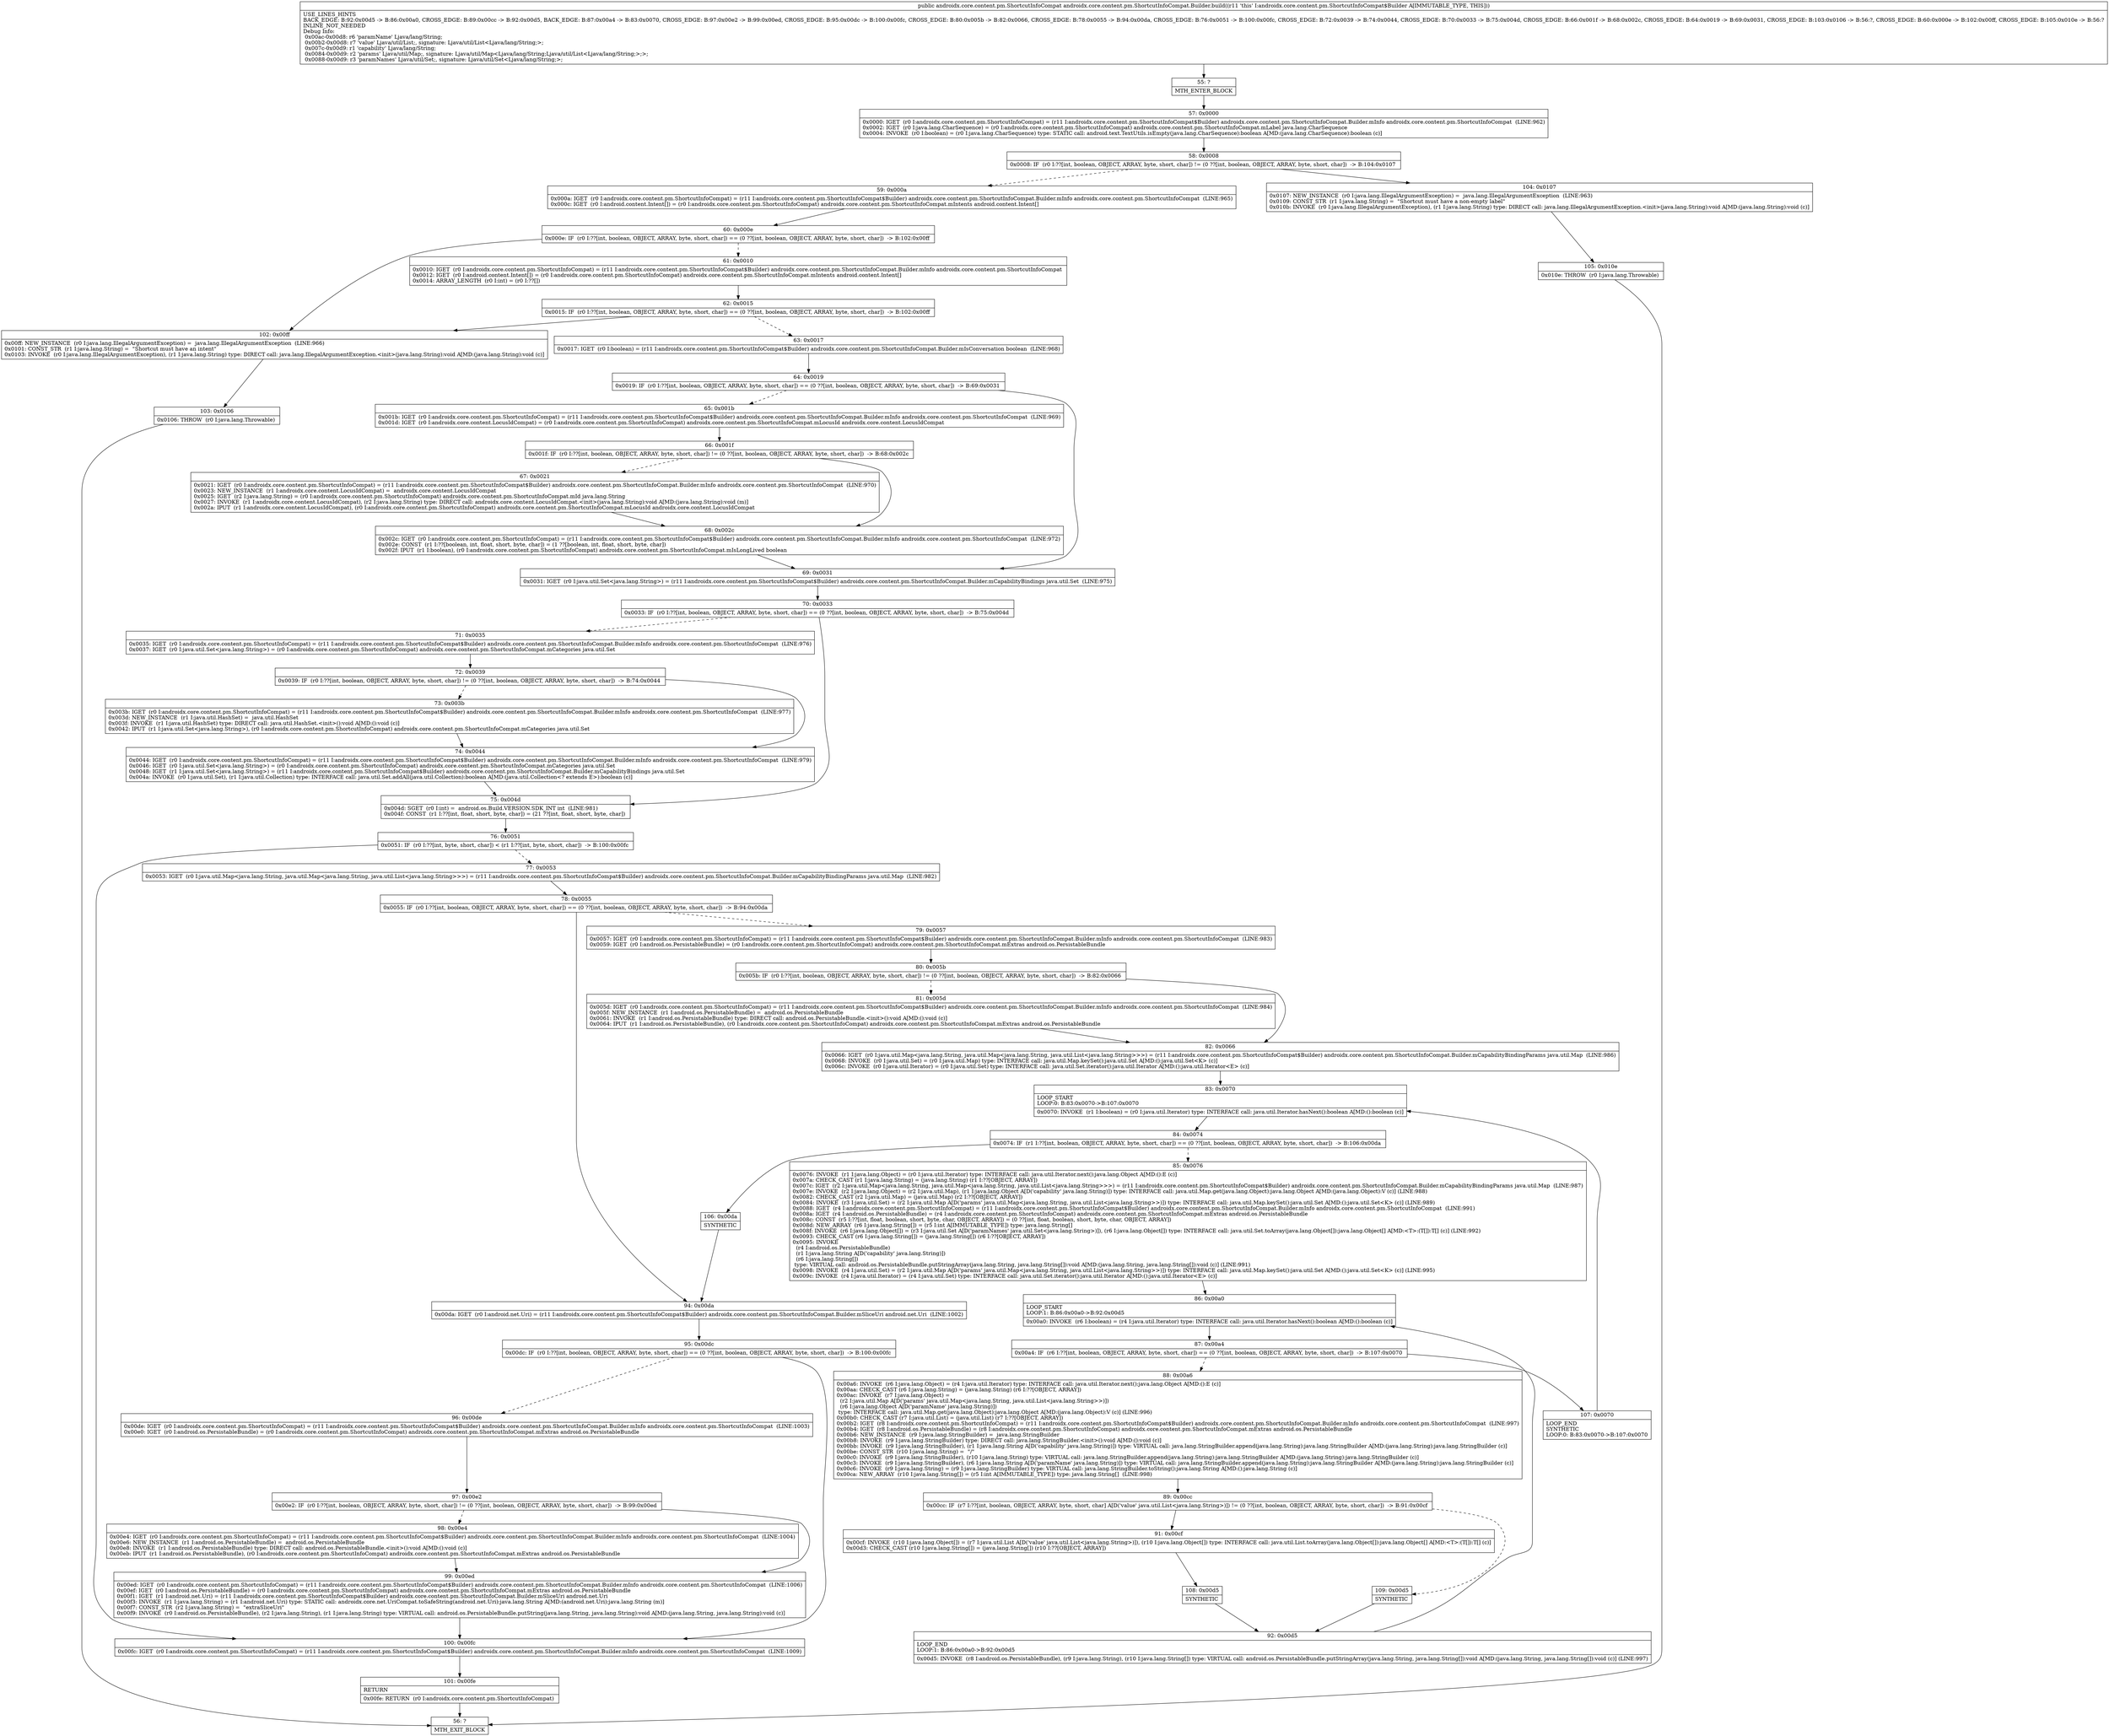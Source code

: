 digraph "CFG forandroidx.core.content.pm.ShortcutInfoCompat.Builder.build()Landroidx\/core\/content\/pm\/ShortcutInfoCompat;" {
Node_55 [shape=record,label="{55\:\ ?|MTH_ENTER_BLOCK\l}"];
Node_57 [shape=record,label="{57\:\ 0x0000|0x0000: IGET  (r0 I:androidx.core.content.pm.ShortcutInfoCompat) = (r11 I:androidx.core.content.pm.ShortcutInfoCompat$Builder) androidx.core.content.pm.ShortcutInfoCompat.Builder.mInfo androidx.core.content.pm.ShortcutInfoCompat  (LINE:962)\l0x0002: IGET  (r0 I:java.lang.CharSequence) = (r0 I:androidx.core.content.pm.ShortcutInfoCompat) androidx.core.content.pm.ShortcutInfoCompat.mLabel java.lang.CharSequence \l0x0004: INVOKE  (r0 I:boolean) = (r0 I:java.lang.CharSequence) type: STATIC call: android.text.TextUtils.isEmpty(java.lang.CharSequence):boolean A[MD:(java.lang.CharSequence):boolean (c)]\l}"];
Node_58 [shape=record,label="{58\:\ 0x0008|0x0008: IF  (r0 I:??[int, boolean, OBJECT, ARRAY, byte, short, char]) != (0 ??[int, boolean, OBJECT, ARRAY, byte, short, char])  \-\> B:104:0x0107 \l}"];
Node_59 [shape=record,label="{59\:\ 0x000a|0x000a: IGET  (r0 I:androidx.core.content.pm.ShortcutInfoCompat) = (r11 I:androidx.core.content.pm.ShortcutInfoCompat$Builder) androidx.core.content.pm.ShortcutInfoCompat.Builder.mInfo androidx.core.content.pm.ShortcutInfoCompat  (LINE:965)\l0x000c: IGET  (r0 I:android.content.Intent[]) = (r0 I:androidx.core.content.pm.ShortcutInfoCompat) androidx.core.content.pm.ShortcutInfoCompat.mIntents android.content.Intent[] \l}"];
Node_60 [shape=record,label="{60\:\ 0x000e|0x000e: IF  (r0 I:??[int, boolean, OBJECT, ARRAY, byte, short, char]) == (0 ??[int, boolean, OBJECT, ARRAY, byte, short, char])  \-\> B:102:0x00ff \l}"];
Node_61 [shape=record,label="{61\:\ 0x0010|0x0010: IGET  (r0 I:androidx.core.content.pm.ShortcutInfoCompat) = (r11 I:androidx.core.content.pm.ShortcutInfoCompat$Builder) androidx.core.content.pm.ShortcutInfoCompat.Builder.mInfo androidx.core.content.pm.ShortcutInfoCompat \l0x0012: IGET  (r0 I:android.content.Intent[]) = (r0 I:androidx.core.content.pm.ShortcutInfoCompat) androidx.core.content.pm.ShortcutInfoCompat.mIntents android.content.Intent[] \l0x0014: ARRAY_LENGTH  (r0 I:int) = (r0 I:??[]) \l}"];
Node_62 [shape=record,label="{62\:\ 0x0015|0x0015: IF  (r0 I:??[int, boolean, OBJECT, ARRAY, byte, short, char]) == (0 ??[int, boolean, OBJECT, ARRAY, byte, short, char])  \-\> B:102:0x00ff \l}"];
Node_63 [shape=record,label="{63\:\ 0x0017|0x0017: IGET  (r0 I:boolean) = (r11 I:androidx.core.content.pm.ShortcutInfoCompat$Builder) androidx.core.content.pm.ShortcutInfoCompat.Builder.mIsConversation boolean  (LINE:968)\l}"];
Node_64 [shape=record,label="{64\:\ 0x0019|0x0019: IF  (r0 I:??[int, boolean, OBJECT, ARRAY, byte, short, char]) == (0 ??[int, boolean, OBJECT, ARRAY, byte, short, char])  \-\> B:69:0x0031 \l}"];
Node_65 [shape=record,label="{65\:\ 0x001b|0x001b: IGET  (r0 I:androidx.core.content.pm.ShortcutInfoCompat) = (r11 I:androidx.core.content.pm.ShortcutInfoCompat$Builder) androidx.core.content.pm.ShortcutInfoCompat.Builder.mInfo androidx.core.content.pm.ShortcutInfoCompat  (LINE:969)\l0x001d: IGET  (r0 I:androidx.core.content.LocusIdCompat) = (r0 I:androidx.core.content.pm.ShortcutInfoCompat) androidx.core.content.pm.ShortcutInfoCompat.mLocusId androidx.core.content.LocusIdCompat \l}"];
Node_66 [shape=record,label="{66\:\ 0x001f|0x001f: IF  (r0 I:??[int, boolean, OBJECT, ARRAY, byte, short, char]) != (0 ??[int, boolean, OBJECT, ARRAY, byte, short, char])  \-\> B:68:0x002c \l}"];
Node_67 [shape=record,label="{67\:\ 0x0021|0x0021: IGET  (r0 I:androidx.core.content.pm.ShortcutInfoCompat) = (r11 I:androidx.core.content.pm.ShortcutInfoCompat$Builder) androidx.core.content.pm.ShortcutInfoCompat.Builder.mInfo androidx.core.content.pm.ShortcutInfoCompat  (LINE:970)\l0x0023: NEW_INSTANCE  (r1 I:androidx.core.content.LocusIdCompat) =  androidx.core.content.LocusIdCompat \l0x0025: IGET  (r2 I:java.lang.String) = (r0 I:androidx.core.content.pm.ShortcutInfoCompat) androidx.core.content.pm.ShortcutInfoCompat.mId java.lang.String \l0x0027: INVOKE  (r1 I:androidx.core.content.LocusIdCompat), (r2 I:java.lang.String) type: DIRECT call: androidx.core.content.LocusIdCompat.\<init\>(java.lang.String):void A[MD:(java.lang.String):void (m)]\l0x002a: IPUT  (r1 I:androidx.core.content.LocusIdCompat), (r0 I:androidx.core.content.pm.ShortcutInfoCompat) androidx.core.content.pm.ShortcutInfoCompat.mLocusId androidx.core.content.LocusIdCompat \l}"];
Node_68 [shape=record,label="{68\:\ 0x002c|0x002c: IGET  (r0 I:androidx.core.content.pm.ShortcutInfoCompat) = (r11 I:androidx.core.content.pm.ShortcutInfoCompat$Builder) androidx.core.content.pm.ShortcutInfoCompat.Builder.mInfo androidx.core.content.pm.ShortcutInfoCompat  (LINE:972)\l0x002e: CONST  (r1 I:??[boolean, int, float, short, byte, char]) = (1 ??[boolean, int, float, short, byte, char]) \l0x002f: IPUT  (r1 I:boolean), (r0 I:androidx.core.content.pm.ShortcutInfoCompat) androidx.core.content.pm.ShortcutInfoCompat.mIsLongLived boolean \l}"];
Node_69 [shape=record,label="{69\:\ 0x0031|0x0031: IGET  (r0 I:java.util.Set\<java.lang.String\>) = (r11 I:androidx.core.content.pm.ShortcutInfoCompat$Builder) androidx.core.content.pm.ShortcutInfoCompat.Builder.mCapabilityBindings java.util.Set  (LINE:975)\l}"];
Node_70 [shape=record,label="{70\:\ 0x0033|0x0033: IF  (r0 I:??[int, boolean, OBJECT, ARRAY, byte, short, char]) == (0 ??[int, boolean, OBJECT, ARRAY, byte, short, char])  \-\> B:75:0x004d \l}"];
Node_71 [shape=record,label="{71\:\ 0x0035|0x0035: IGET  (r0 I:androidx.core.content.pm.ShortcutInfoCompat) = (r11 I:androidx.core.content.pm.ShortcutInfoCompat$Builder) androidx.core.content.pm.ShortcutInfoCompat.Builder.mInfo androidx.core.content.pm.ShortcutInfoCompat  (LINE:976)\l0x0037: IGET  (r0 I:java.util.Set\<java.lang.String\>) = (r0 I:androidx.core.content.pm.ShortcutInfoCompat) androidx.core.content.pm.ShortcutInfoCompat.mCategories java.util.Set \l}"];
Node_72 [shape=record,label="{72\:\ 0x0039|0x0039: IF  (r0 I:??[int, boolean, OBJECT, ARRAY, byte, short, char]) != (0 ??[int, boolean, OBJECT, ARRAY, byte, short, char])  \-\> B:74:0x0044 \l}"];
Node_73 [shape=record,label="{73\:\ 0x003b|0x003b: IGET  (r0 I:androidx.core.content.pm.ShortcutInfoCompat) = (r11 I:androidx.core.content.pm.ShortcutInfoCompat$Builder) androidx.core.content.pm.ShortcutInfoCompat.Builder.mInfo androidx.core.content.pm.ShortcutInfoCompat  (LINE:977)\l0x003d: NEW_INSTANCE  (r1 I:java.util.HashSet) =  java.util.HashSet \l0x003f: INVOKE  (r1 I:java.util.HashSet) type: DIRECT call: java.util.HashSet.\<init\>():void A[MD:():void (c)]\l0x0042: IPUT  (r1 I:java.util.Set\<java.lang.String\>), (r0 I:androidx.core.content.pm.ShortcutInfoCompat) androidx.core.content.pm.ShortcutInfoCompat.mCategories java.util.Set \l}"];
Node_74 [shape=record,label="{74\:\ 0x0044|0x0044: IGET  (r0 I:androidx.core.content.pm.ShortcutInfoCompat) = (r11 I:androidx.core.content.pm.ShortcutInfoCompat$Builder) androidx.core.content.pm.ShortcutInfoCompat.Builder.mInfo androidx.core.content.pm.ShortcutInfoCompat  (LINE:979)\l0x0046: IGET  (r0 I:java.util.Set\<java.lang.String\>) = (r0 I:androidx.core.content.pm.ShortcutInfoCompat) androidx.core.content.pm.ShortcutInfoCompat.mCategories java.util.Set \l0x0048: IGET  (r1 I:java.util.Set\<java.lang.String\>) = (r11 I:androidx.core.content.pm.ShortcutInfoCompat$Builder) androidx.core.content.pm.ShortcutInfoCompat.Builder.mCapabilityBindings java.util.Set \l0x004a: INVOKE  (r0 I:java.util.Set), (r1 I:java.util.Collection) type: INTERFACE call: java.util.Set.addAll(java.util.Collection):boolean A[MD:(java.util.Collection\<? extends E\>):boolean (c)]\l}"];
Node_75 [shape=record,label="{75\:\ 0x004d|0x004d: SGET  (r0 I:int) =  android.os.Build.VERSION.SDK_INT int  (LINE:981)\l0x004f: CONST  (r1 I:??[int, float, short, byte, char]) = (21 ??[int, float, short, byte, char]) \l}"];
Node_76 [shape=record,label="{76\:\ 0x0051|0x0051: IF  (r0 I:??[int, byte, short, char]) \< (r1 I:??[int, byte, short, char])  \-\> B:100:0x00fc \l}"];
Node_77 [shape=record,label="{77\:\ 0x0053|0x0053: IGET  (r0 I:java.util.Map\<java.lang.String, java.util.Map\<java.lang.String, java.util.List\<java.lang.String\>\>\>) = (r11 I:androidx.core.content.pm.ShortcutInfoCompat$Builder) androidx.core.content.pm.ShortcutInfoCompat.Builder.mCapabilityBindingParams java.util.Map  (LINE:982)\l}"];
Node_78 [shape=record,label="{78\:\ 0x0055|0x0055: IF  (r0 I:??[int, boolean, OBJECT, ARRAY, byte, short, char]) == (0 ??[int, boolean, OBJECT, ARRAY, byte, short, char])  \-\> B:94:0x00da \l}"];
Node_79 [shape=record,label="{79\:\ 0x0057|0x0057: IGET  (r0 I:androidx.core.content.pm.ShortcutInfoCompat) = (r11 I:androidx.core.content.pm.ShortcutInfoCompat$Builder) androidx.core.content.pm.ShortcutInfoCompat.Builder.mInfo androidx.core.content.pm.ShortcutInfoCompat  (LINE:983)\l0x0059: IGET  (r0 I:android.os.PersistableBundle) = (r0 I:androidx.core.content.pm.ShortcutInfoCompat) androidx.core.content.pm.ShortcutInfoCompat.mExtras android.os.PersistableBundle \l}"];
Node_80 [shape=record,label="{80\:\ 0x005b|0x005b: IF  (r0 I:??[int, boolean, OBJECT, ARRAY, byte, short, char]) != (0 ??[int, boolean, OBJECT, ARRAY, byte, short, char])  \-\> B:82:0x0066 \l}"];
Node_81 [shape=record,label="{81\:\ 0x005d|0x005d: IGET  (r0 I:androidx.core.content.pm.ShortcutInfoCompat) = (r11 I:androidx.core.content.pm.ShortcutInfoCompat$Builder) androidx.core.content.pm.ShortcutInfoCompat.Builder.mInfo androidx.core.content.pm.ShortcutInfoCompat  (LINE:984)\l0x005f: NEW_INSTANCE  (r1 I:android.os.PersistableBundle) =  android.os.PersistableBundle \l0x0061: INVOKE  (r1 I:android.os.PersistableBundle) type: DIRECT call: android.os.PersistableBundle.\<init\>():void A[MD:():void (c)]\l0x0064: IPUT  (r1 I:android.os.PersistableBundle), (r0 I:androidx.core.content.pm.ShortcutInfoCompat) androidx.core.content.pm.ShortcutInfoCompat.mExtras android.os.PersistableBundle \l}"];
Node_82 [shape=record,label="{82\:\ 0x0066|0x0066: IGET  (r0 I:java.util.Map\<java.lang.String, java.util.Map\<java.lang.String, java.util.List\<java.lang.String\>\>\>) = (r11 I:androidx.core.content.pm.ShortcutInfoCompat$Builder) androidx.core.content.pm.ShortcutInfoCompat.Builder.mCapabilityBindingParams java.util.Map  (LINE:986)\l0x0068: INVOKE  (r0 I:java.util.Set) = (r0 I:java.util.Map) type: INTERFACE call: java.util.Map.keySet():java.util.Set A[MD:():java.util.Set\<K\> (c)]\l0x006c: INVOKE  (r0 I:java.util.Iterator) = (r0 I:java.util.Set) type: INTERFACE call: java.util.Set.iterator():java.util.Iterator A[MD:():java.util.Iterator\<E\> (c)]\l}"];
Node_83 [shape=record,label="{83\:\ 0x0070|LOOP_START\lLOOP:0: B:83:0x0070\-\>B:107:0x0070\l|0x0070: INVOKE  (r1 I:boolean) = (r0 I:java.util.Iterator) type: INTERFACE call: java.util.Iterator.hasNext():boolean A[MD:():boolean (c)]\l}"];
Node_84 [shape=record,label="{84\:\ 0x0074|0x0074: IF  (r1 I:??[int, boolean, OBJECT, ARRAY, byte, short, char]) == (0 ??[int, boolean, OBJECT, ARRAY, byte, short, char])  \-\> B:106:0x00da \l}"];
Node_85 [shape=record,label="{85\:\ 0x0076|0x0076: INVOKE  (r1 I:java.lang.Object) = (r0 I:java.util.Iterator) type: INTERFACE call: java.util.Iterator.next():java.lang.Object A[MD:():E (c)]\l0x007a: CHECK_CAST (r1 I:java.lang.String) = (java.lang.String) (r1 I:??[OBJECT, ARRAY]) \l0x007c: IGET  (r2 I:java.util.Map\<java.lang.String, java.util.Map\<java.lang.String, java.util.List\<java.lang.String\>\>\>) = (r11 I:androidx.core.content.pm.ShortcutInfoCompat$Builder) androidx.core.content.pm.ShortcutInfoCompat.Builder.mCapabilityBindingParams java.util.Map  (LINE:987)\l0x007e: INVOKE  (r2 I:java.lang.Object) = (r2 I:java.util.Map), (r1 I:java.lang.Object A[D('capability' java.lang.String)]) type: INTERFACE call: java.util.Map.get(java.lang.Object):java.lang.Object A[MD:(java.lang.Object):V (c)] (LINE:988)\l0x0082: CHECK_CAST (r2 I:java.util.Map) = (java.util.Map) (r2 I:??[OBJECT, ARRAY]) \l0x0084: INVOKE  (r3 I:java.util.Set) = (r2 I:java.util.Map A[D('params' java.util.Map\<java.lang.String, java.util.List\<java.lang.String\>\>)]) type: INTERFACE call: java.util.Map.keySet():java.util.Set A[MD:():java.util.Set\<K\> (c)] (LINE:989)\l0x0088: IGET  (r4 I:androidx.core.content.pm.ShortcutInfoCompat) = (r11 I:androidx.core.content.pm.ShortcutInfoCompat$Builder) androidx.core.content.pm.ShortcutInfoCompat.Builder.mInfo androidx.core.content.pm.ShortcutInfoCompat  (LINE:991)\l0x008a: IGET  (r4 I:android.os.PersistableBundle) = (r4 I:androidx.core.content.pm.ShortcutInfoCompat) androidx.core.content.pm.ShortcutInfoCompat.mExtras android.os.PersistableBundle \l0x008c: CONST  (r5 I:??[int, float, boolean, short, byte, char, OBJECT, ARRAY]) = (0 ??[int, float, boolean, short, byte, char, OBJECT, ARRAY]) \l0x008d: NEW_ARRAY  (r6 I:java.lang.String[]) = (r5 I:int A[IMMUTABLE_TYPE]) type: java.lang.String[] \l0x008f: INVOKE  (r6 I:java.lang.Object[]) = (r3 I:java.util.Set A[D('paramNames' java.util.Set\<java.lang.String\>)]), (r6 I:java.lang.Object[]) type: INTERFACE call: java.util.Set.toArray(java.lang.Object[]):java.lang.Object[] A[MD:\<T\>:(T[]):T[] (c)] (LINE:992)\l0x0093: CHECK_CAST (r6 I:java.lang.String[]) = (java.lang.String[]) (r6 I:??[OBJECT, ARRAY]) \l0x0095: INVOKE  \l  (r4 I:android.os.PersistableBundle)\l  (r1 I:java.lang.String A[D('capability' java.lang.String)])\l  (r6 I:java.lang.String[])\l type: VIRTUAL call: android.os.PersistableBundle.putStringArray(java.lang.String, java.lang.String[]):void A[MD:(java.lang.String, java.lang.String[]):void (c)] (LINE:991)\l0x0098: INVOKE  (r4 I:java.util.Set) = (r2 I:java.util.Map A[D('params' java.util.Map\<java.lang.String, java.util.List\<java.lang.String\>\>)]) type: INTERFACE call: java.util.Map.keySet():java.util.Set A[MD:():java.util.Set\<K\> (c)] (LINE:995)\l0x009c: INVOKE  (r4 I:java.util.Iterator) = (r4 I:java.util.Set) type: INTERFACE call: java.util.Set.iterator():java.util.Iterator A[MD:():java.util.Iterator\<E\> (c)]\l}"];
Node_86 [shape=record,label="{86\:\ 0x00a0|LOOP_START\lLOOP:1: B:86:0x00a0\-\>B:92:0x00d5\l|0x00a0: INVOKE  (r6 I:boolean) = (r4 I:java.util.Iterator) type: INTERFACE call: java.util.Iterator.hasNext():boolean A[MD:():boolean (c)]\l}"];
Node_87 [shape=record,label="{87\:\ 0x00a4|0x00a4: IF  (r6 I:??[int, boolean, OBJECT, ARRAY, byte, short, char]) == (0 ??[int, boolean, OBJECT, ARRAY, byte, short, char])  \-\> B:107:0x0070 \l}"];
Node_88 [shape=record,label="{88\:\ 0x00a6|0x00a6: INVOKE  (r6 I:java.lang.Object) = (r4 I:java.util.Iterator) type: INTERFACE call: java.util.Iterator.next():java.lang.Object A[MD:():E (c)]\l0x00aa: CHECK_CAST (r6 I:java.lang.String) = (java.lang.String) (r6 I:??[OBJECT, ARRAY]) \l0x00ac: INVOKE  (r7 I:java.lang.Object) = \l  (r2 I:java.util.Map A[D('params' java.util.Map\<java.lang.String, java.util.List\<java.lang.String\>\>)])\l  (r6 I:java.lang.Object A[D('paramName' java.lang.String)])\l type: INTERFACE call: java.util.Map.get(java.lang.Object):java.lang.Object A[MD:(java.lang.Object):V (c)] (LINE:996)\l0x00b0: CHECK_CAST (r7 I:java.util.List) = (java.util.List) (r7 I:??[OBJECT, ARRAY]) \l0x00b2: IGET  (r8 I:androidx.core.content.pm.ShortcutInfoCompat) = (r11 I:androidx.core.content.pm.ShortcutInfoCompat$Builder) androidx.core.content.pm.ShortcutInfoCompat.Builder.mInfo androidx.core.content.pm.ShortcutInfoCompat  (LINE:997)\l0x00b4: IGET  (r8 I:android.os.PersistableBundle) = (r8 I:androidx.core.content.pm.ShortcutInfoCompat) androidx.core.content.pm.ShortcutInfoCompat.mExtras android.os.PersistableBundle \l0x00b6: NEW_INSTANCE  (r9 I:java.lang.StringBuilder) =  java.lang.StringBuilder \l0x00b8: INVOKE  (r9 I:java.lang.StringBuilder) type: DIRECT call: java.lang.StringBuilder.\<init\>():void A[MD:():void (c)]\l0x00bb: INVOKE  (r9 I:java.lang.StringBuilder), (r1 I:java.lang.String A[D('capability' java.lang.String)]) type: VIRTUAL call: java.lang.StringBuilder.append(java.lang.String):java.lang.StringBuilder A[MD:(java.lang.String):java.lang.StringBuilder (c)]\l0x00be: CONST_STR  (r10 I:java.lang.String) =  \"\/\" \l0x00c0: INVOKE  (r9 I:java.lang.StringBuilder), (r10 I:java.lang.String) type: VIRTUAL call: java.lang.StringBuilder.append(java.lang.String):java.lang.StringBuilder A[MD:(java.lang.String):java.lang.StringBuilder (c)]\l0x00c3: INVOKE  (r9 I:java.lang.StringBuilder), (r6 I:java.lang.String A[D('paramName' java.lang.String)]) type: VIRTUAL call: java.lang.StringBuilder.append(java.lang.String):java.lang.StringBuilder A[MD:(java.lang.String):java.lang.StringBuilder (c)]\l0x00c6: INVOKE  (r9 I:java.lang.String) = (r9 I:java.lang.StringBuilder) type: VIRTUAL call: java.lang.StringBuilder.toString():java.lang.String A[MD:():java.lang.String (c)]\l0x00ca: NEW_ARRAY  (r10 I:java.lang.String[]) = (r5 I:int A[IMMUTABLE_TYPE]) type: java.lang.String[]  (LINE:998)\l}"];
Node_89 [shape=record,label="{89\:\ 0x00cc|0x00cc: IF  (r7 I:??[int, boolean, OBJECT, ARRAY, byte, short, char] A[D('value' java.util.List\<java.lang.String\>)]) != (0 ??[int, boolean, OBJECT, ARRAY, byte, short, char])  \-\> B:91:0x00cf \l}"];
Node_91 [shape=record,label="{91\:\ 0x00cf|0x00cf: INVOKE  (r10 I:java.lang.Object[]) = (r7 I:java.util.List A[D('value' java.util.List\<java.lang.String\>)]), (r10 I:java.lang.Object[]) type: INTERFACE call: java.util.List.toArray(java.lang.Object[]):java.lang.Object[] A[MD:\<T\>:(T[]):T[] (c)]\l0x00d3: CHECK_CAST (r10 I:java.lang.String[]) = (java.lang.String[]) (r10 I:??[OBJECT, ARRAY]) \l}"];
Node_108 [shape=record,label="{108\:\ 0x00d5|SYNTHETIC\l}"];
Node_92 [shape=record,label="{92\:\ 0x00d5|LOOP_END\lLOOP:1: B:86:0x00a0\-\>B:92:0x00d5\l|0x00d5: INVOKE  (r8 I:android.os.PersistableBundle), (r9 I:java.lang.String), (r10 I:java.lang.String[]) type: VIRTUAL call: android.os.PersistableBundle.putStringArray(java.lang.String, java.lang.String[]):void A[MD:(java.lang.String, java.lang.String[]):void (c)] (LINE:997)\l}"];
Node_109 [shape=record,label="{109\:\ 0x00d5|SYNTHETIC\l}"];
Node_107 [shape=record,label="{107\:\ 0x0070|LOOP_END\lSYNTHETIC\lLOOP:0: B:83:0x0070\-\>B:107:0x0070\l}"];
Node_106 [shape=record,label="{106\:\ 0x00da|SYNTHETIC\l}"];
Node_94 [shape=record,label="{94\:\ 0x00da|0x00da: IGET  (r0 I:android.net.Uri) = (r11 I:androidx.core.content.pm.ShortcutInfoCompat$Builder) androidx.core.content.pm.ShortcutInfoCompat.Builder.mSliceUri android.net.Uri  (LINE:1002)\l}"];
Node_95 [shape=record,label="{95\:\ 0x00dc|0x00dc: IF  (r0 I:??[int, boolean, OBJECT, ARRAY, byte, short, char]) == (0 ??[int, boolean, OBJECT, ARRAY, byte, short, char])  \-\> B:100:0x00fc \l}"];
Node_96 [shape=record,label="{96\:\ 0x00de|0x00de: IGET  (r0 I:androidx.core.content.pm.ShortcutInfoCompat) = (r11 I:androidx.core.content.pm.ShortcutInfoCompat$Builder) androidx.core.content.pm.ShortcutInfoCompat.Builder.mInfo androidx.core.content.pm.ShortcutInfoCompat  (LINE:1003)\l0x00e0: IGET  (r0 I:android.os.PersistableBundle) = (r0 I:androidx.core.content.pm.ShortcutInfoCompat) androidx.core.content.pm.ShortcutInfoCompat.mExtras android.os.PersistableBundle \l}"];
Node_97 [shape=record,label="{97\:\ 0x00e2|0x00e2: IF  (r0 I:??[int, boolean, OBJECT, ARRAY, byte, short, char]) != (0 ??[int, boolean, OBJECT, ARRAY, byte, short, char])  \-\> B:99:0x00ed \l}"];
Node_98 [shape=record,label="{98\:\ 0x00e4|0x00e4: IGET  (r0 I:androidx.core.content.pm.ShortcutInfoCompat) = (r11 I:androidx.core.content.pm.ShortcutInfoCompat$Builder) androidx.core.content.pm.ShortcutInfoCompat.Builder.mInfo androidx.core.content.pm.ShortcutInfoCompat  (LINE:1004)\l0x00e6: NEW_INSTANCE  (r1 I:android.os.PersistableBundle) =  android.os.PersistableBundle \l0x00e8: INVOKE  (r1 I:android.os.PersistableBundle) type: DIRECT call: android.os.PersistableBundle.\<init\>():void A[MD:():void (c)]\l0x00eb: IPUT  (r1 I:android.os.PersistableBundle), (r0 I:androidx.core.content.pm.ShortcutInfoCompat) androidx.core.content.pm.ShortcutInfoCompat.mExtras android.os.PersistableBundle \l}"];
Node_99 [shape=record,label="{99\:\ 0x00ed|0x00ed: IGET  (r0 I:androidx.core.content.pm.ShortcutInfoCompat) = (r11 I:androidx.core.content.pm.ShortcutInfoCompat$Builder) androidx.core.content.pm.ShortcutInfoCompat.Builder.mInfo androidx.core.content.pm.ShortcutInfoCompat  (LINE:1006)\l0x00ef: IGET  (r0 I:android.os.PersistableBundle) = (r0 I:androidx.core.content.pm.ShortcutInfoCompat) androidx.core.content.pm.ShortcutInfoCompat.mExtras android.os.PersistableBundle \l0x00f1: IGET  (r1 I:android.net.Uri) = (r11 I:androidx.core.content.pm.ShortcutInfoCompat$Builder) androidx.core.content.pm.ShortcutInfoCompat.Builder.mSliceUri android.net.Uri \l0x00f3: INVOKE  (r1 I:java.lang.String) = (r1 I:android.net.Uri) type: STATIC call: androidx.core.net.UriCompat.toSafeString(android.net.Uri):java.lang.String A[MD:(android.net.Uri):java.lang.String (m)]\l0x00f7: CONST_STR  (r2 I:java.lang.String) =  \"extraSliceUri\" \l0x00f9: INVOKE  (r0 I:android.os.PersistableBundle), (r2 I:java.lang.String), (r1 I:java.lang.String) type: VIRTUAL call: android.os.PersistableBundle.putString(java.lang.String, java.lang.String):void A[MD:(java.lang.String, java.lang.String):void (c)]\l}"];
Node_100 [shape=record,label="{100\:\ 0x00fc|0x00fc: IGET  (r0 I:androidx.core.content.pm.ShortcutInfoCompat) = (r11 I:androidx.core.content.pm.ShortcutInfoCompat$Builder) androidx.core.content.pm.ShortcutInfoCompat.Builder.mInfo androidx.core.content.pm.ShortcutInfoCompat  (LINE:1009)\l}"];
Node_101 [shape=record,label="{101\:\ 0x00fe|RETURN\l|0x00fe: RETURN  (r0 I:androidx.core.content.pm.ShortcutInfoCompat) \l}"];
Node_56 [shape=record,label="{56\:\ ?|MTH_EXIT_BLOCK\l}"];
Node_102 [shape=record,label="{102\:\ 0x00ff|0x00ff: NEW_INSTANCE  (r0 I:java.lang.IllegalArgumentException) =  java.lang.IllegalArgumentException  (LINE:966)\l0x0101: CONST_STR  (r1 I:java.lang.String) =  \"Shortcut must have an intent\" \l0x0103: INVOKE  (r0 I:java.lang.IllegalArgumentException), (r1 I:java.lang.String) type: DIRECT call: java.lang.IllegalArgumentException.\<init\>(java.lang.String):void A[MD:(java.lang.String):void (c)]\l}"];
Node_103 [shape=record,label="{103\:\ 0x0106|0x0106: THROW  (r0 I:java.lang.Throwable) \l}"];
Node_104 [shape=record,label="{104\:\ 0x0107|0x0107: NEW_INSTANCE  (r0 I:java.lang.IllegalArgumentException) =  java.lang.IllegalArgumentException  (LINE:963)\l0x0109: CONST_STR  (r1 I:java.lang.String) =  \"Shortcut must have a non\-empty label\" \l0x010b: INVOKE  (r0 I:java.lang.IllegalArgumentException), (r1 I:java.lang.String) type: DIRECT call: java.lang.IllegalArgumentException.\<init\>(java.lang.String):void A[MD:(java.lang.String):void (c)]\l}"];
Node_105 [shape=record,label="{105\:\ 0x010e|0x010e: THROW  (r0 I:java.lang.Throwable) \l}"];
MethodNode[shape=record,label="{public androidx.core.content.pm.ShortcutInfoCompat androidx.core.content.pm.ShortcutInfoCompat.Builder.build((r11 'this' I:androidx.core.content.pm.ShortcutInfoCompat$Builder A[IMMUTABLE_TYPE, THIS]))  | USE_LINES_HINTS\lBACK_EDGE: B:92:0x00d5 \-\> B:86:0x00a0, CROSS_EDGE: B:89:0x00cc \-\> B:92:0x00d5, BACK_EDGE: B:87:0x00a4 \-\> B:83:0x0070, CROSS_EDGE: B:97:0x00e2 \-\> B:99:0x00ed, CROSS_EDGE: B:95:0x00dc \-\> B:100:0x00fc, CROSS_EDGE: B:80:0x005b \-\> B:82:0x0066, CROSS_EDGE: B:78:0x0055 \-\> B:94:0x00da, CROSS_EDGE: B:76:0x0051 \-\> B:100:0x00fc, CROSS_EDGE: B:72:0x0039 \-\> B:74:0x0044, CROSS_EDGE: B:70:0x0033 \-\> B:75:0x004d, CROSS_EDGE: B:66:0x001f \-\> B:68:0x002c, CROSS_EDGE: B:64:0x0019 \-\> B:69:0x0031, CROSS_EDGE: B:103:0x0106 \-\> B:56:?, CROSS_EDGE: B:60:0x000e \-\> B:102:0x00ff, CROSS_EDGE: B:105:0x010e \-\> B:56:?\lINLINE_NOT_NEEDED\lDebug Info:\l  0x00ac\-0x00d8: r6 'paramName' Ljava\/lang\/String;\l  0x00b2\-0x00d8: r7 'value' Ljava\/util\/List;, signature: Ljava\/util\/List\<Ljava\/lang\/String;\>;\l  0x007c\-0x00d9: r1 'capability' Ljava\/lang\/String;\l  0x0084\-0x00d9: r2 'params' Ljava\/util\/Map;, signature: Ljava\/util\/Map\<Ljava\/lang\/String;Ljava\/util\/List\<Ljava\/lang\/String;\>;\>;\l  0x0088\-0x00d9: r3 'paramNames' Ljava\/util\/Set;, signature: Ljava\/util\/Set\<Ljava\/lang\/String;\>;\l}"];
MethodNode -> Node_55;Node_55 -> Node_57;
Node_57 -> Node_58;
Node_58 -> Node_59[style=dashed];
Node_58 -> Node_104;
Node_59 -> Node_60;
Node_60 -> Node_61[style=dashed];
Node_60 -> Node_102;
Node_61 -> Node_62;
Node_62 -> Node_63[style=dashed];
Node_62 -> Node_102;
Node_63 -> Node_64;
Node_64 -> Node_65[style=dashed];
Node_64 -> Node_69;
Node_65 -> Node_66;
Node_66 -> Node_67[style=dashed];
Node_66 -> Node_68;
Node_67 -> Node_68;
Node_68 -> Node_69;
Node_69 -> Node_70;
Node_70 -> Node_71[style=dashed];
Node_70 -> Node_75;
Node_71 -> Node_72;
Node_72 -> Node_73[style=dashed];
Node_72 -> Node_74;
Node_73 -> Node_74;
Node_74 -> Node_75;
Node_75 -> Node_76;
Node_76 -> Node_77[style=dashed];
Node_76 -> Node_100;
Node_77 -> Node_78;
Node_78 -> Node_79[style=dashed];
Node_78 -> Node_94;
Node_79 -> Node_80;
Node_80 -> Node_81[style=dashed];
Node_80 -> Node_82;
Node_81 -> Node_82;
Node_82 -> Node_83;
Node_83 -> Node_84;
Node_84 -> Node_85[style=dashed];
Node_84 -> Node_106;
Node_85 -> Node_86;
Node_86 -> Node_87;
Node_87 -> Node_88[style=dashed];
Node_87 -> Node_107;
Node_88 -> Node_89;
Node_89 -> Node_91;
Node_89 -> Node_109[style=dashed];
Node_91 -> Node_108;
Node_108 -> Node_92;
Node_92 -> Node_86;
Node_109 -> Node_92;
Node_107 -> Node_83;
Node_106 -> Node_94;
Node_94 -> Node_95;
Node_95 -> Node_96[style=dashed];
Node_95 -> Node_100;
Node_96 -> Node_97;
Node_97 -> Node_98[style=dashed];
Node_97 -> Node_99;
Node_98 -> Node_99;
Node_99 -> Node_100;
Node_100 -> Node_101;
Node_101 -> Node_56;
Node_102 -> Node_103;
Node_103 -> Node_56;
Node_104 -> Node_105;
Node_105 -> Node_56;
}


